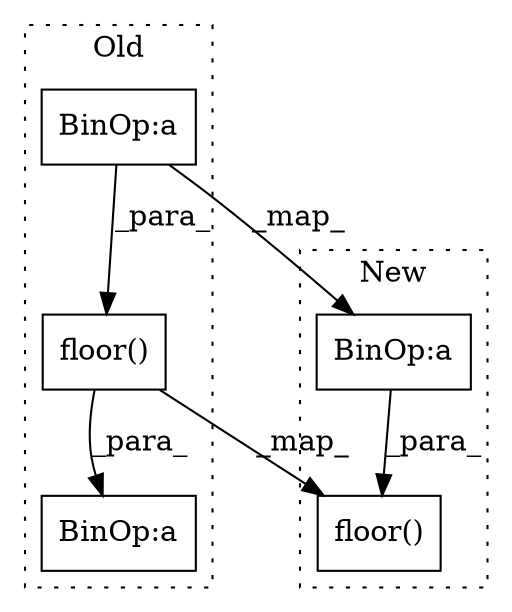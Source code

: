 digraph G {
subgraph cluster0 {
1 [label="floor()" a="75" s="5115,5137" l="9,1" shape="box"];
3 [label="BinOp:a" a="82" s="5133" l="3" shape="box"];
5 [label="BinOp:a" a="82" s="5112" l="3" shape="box"];
label = "Old";
style="dotted";
}
subgraph cluster1 {
2 [label="floor()" a="75" s="5207,5229" l="9,1" shape="box"];
4 [label="BinOp:a" a="82" s="5225" l="3" shape="box"];
label = "New";
style="dotted";
}
1 -> 2 [label="_map_"];
1 -> 5 [label="_para_"];
3 -> 1 [label="_para_"];
3 -> 4 [label="_map_"];
4 -> 2 [label="_para_"];
}